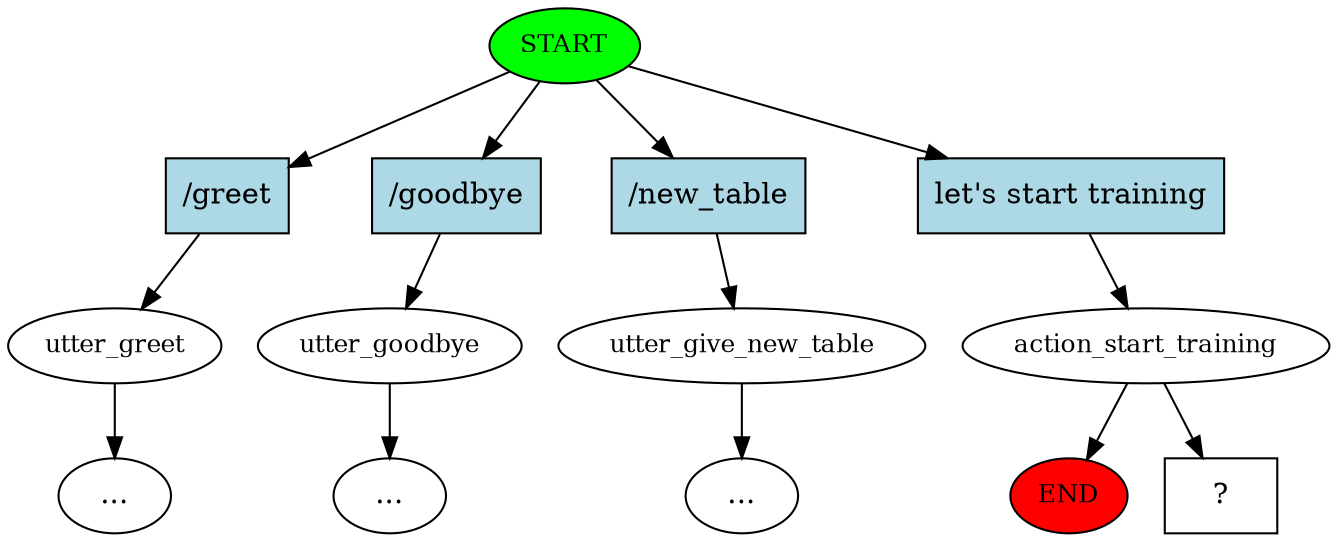 digraph  {
0 [class="start active", fillcolor=green, fontsize=12, label=START, style=filled];
"-1" [class=end, fillcolor=red, fontsize=12, label=END, style=filled];
1 [class="", fontsize=12, label=utter_greet];
"-5" [class=ellipsis, label="..."];
4 [class="", fontsize=12, label=utter_goodbye];
"-6" [class=ellipsis, label="..."];
5 [class="", fontsize=12, label=utter_give_new_table];
"-7" [class=ellipsis, label="..."];
6 [class=active, fontsize=12, label=action_start_training];
8 [class="intent dashed active", label="  ?  ", shape=rect];
9 [class=intent, fillcolor=lightblue, label="\/greet", shape=rect, style=filled];
10 [class=intent, fillcolor=lightblue, label="\/goodbye", shape=rect, style=filled];
11 [class=intent, fillcolor=lightblue, label="\/new_table", shape=rect, style=filled];
12 [class="intent active", fillcolor=lightblue, label="let\'s\ start\ training", shape=rect, style=filled];
0 -> 9  [class="", key=0];
0 -> 10  [class="", key=0];
0 -> 11  [class="", key=0];
0 -> 12  [class=active, key=0];
1 -> "-5"  [class="", key=NONE, label=""];
4 -> "-6"  [class="", key=NONE, label=""];
5 -> "-7"  [class="", key=NONE, label=""];
6 -> "-1"  [class="", key=NONE, label=""];
6 -> 8  [class=active, key=NONE, label=""];
9 -> 1  [class="", key=0];
10 -> 4  [class="", key=0];
11 -> 5  [class="", key=0];
12 -> 6  [class=active, key=0];
}
